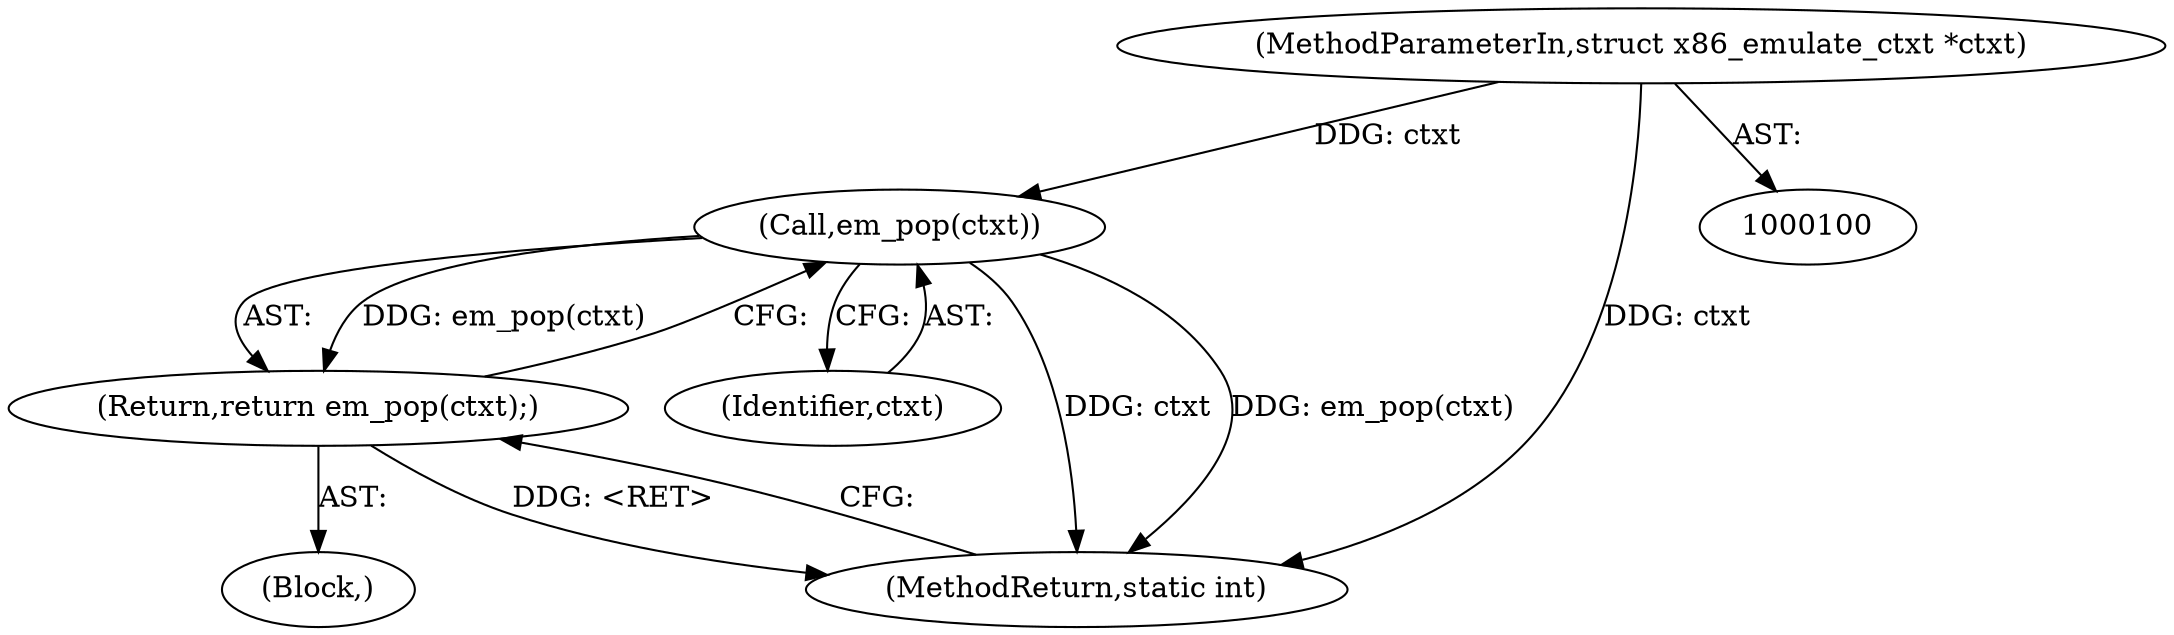 digraph "1_linux_234f3ce485d54017f15cf5e0699cff4100121601_4@pointer" {
"1000132" [label="(Call,em_pop(ctxt))"];
"1000101" [label="(MethodParameterIn,struct x86_emulate_ctxt *ctxt)"];
"1000131" [label="(Return,return em_pop(ctxt);)"];
"1000133" [label="(Identifier,ctxt)"];
"1000134" [label="(MethodReturn,static int)"];
"1000101" [label="(MethodParameterIn,struct x86_emulate_ctxt *ctxt)"];
"1000102" [label="(Block,)"];
"1000132" [label="(Call,em_pop(ctxt))"];
"1000131" [label="(Return,return em_pop(ctxt);)"];
"1000132" -> "1000131"  [label="AST: "];
"1000132" -> "1000133"  [label="CFG: "];
"1000133" -> "1000132"  [label="AST: "];
"1000131" -> "1000132"  [label="CFG: "];
"1000132" -> "1000134"  [label="DDG: ctxt"];
"1000132" -> "1000134"  [label="DDG: em_pop(ctxt)"];
"1000132" -> "1000131"  [label="DDG: em_pop(ctxt)"];
"1000101" -> "1000132"  [label="DDG: ctxt"];
"1000101" -> "1000100"  [label="AST: "];
"1000101" -> "1000134"  [label="DDG: ctxt"];
"1000131" -> "1000102"  [label="AST: "];
"1000134" -> "1000131"  [label="CFG: "];
"1000131" -> "1000134"  [label="DDG: <RET>"];
}
